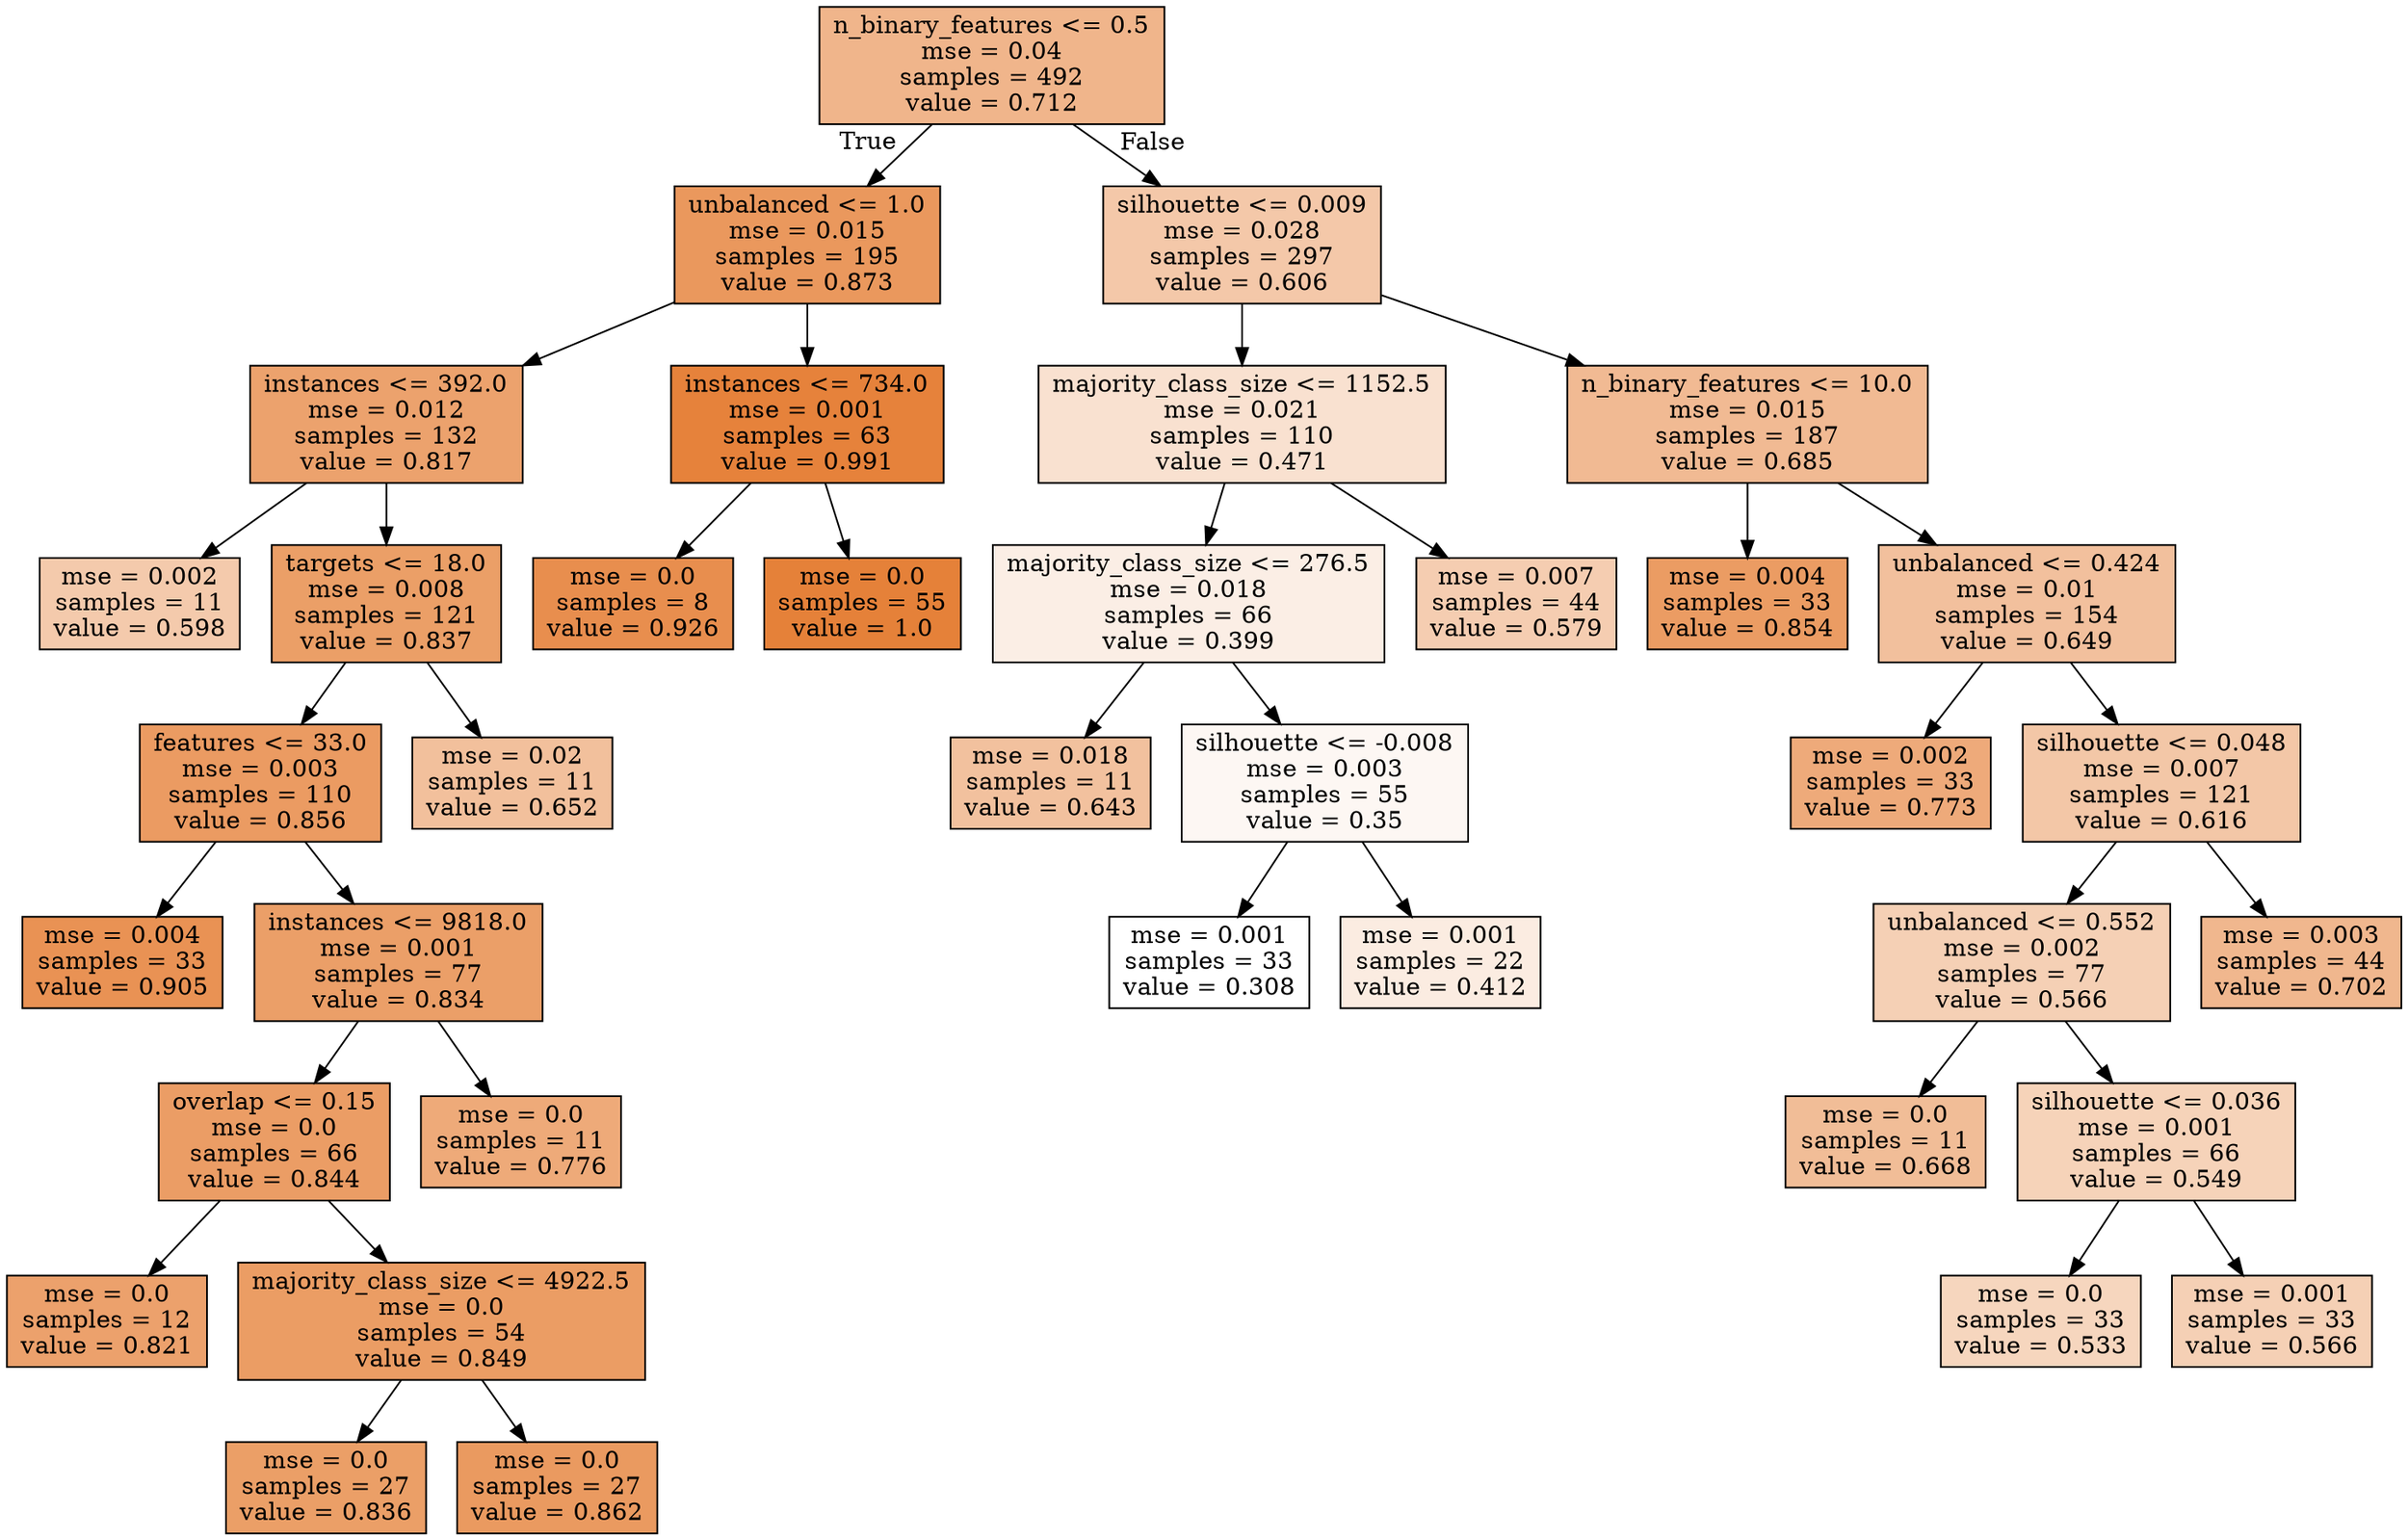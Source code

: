 digraph Tree {
node [shape=box, style="filled", color="black"] ;
0 [label="n_binary_features <= 0.5\nmse = 0.04\nsamples = 492\nvalue = 0.712", fillcolor="#e5813995"] ;
1 [label="unbalanced <= 1.0\nmse = 0.015\nsamples = 195\nvalue = 0.873", fillcolor="#e58139d0"] ;
0 -> 1 [labeldistance=2.5, labelangle=45, headlabel="True"] ;
2 [label="instances <= 392.0\nmse = 0.012\nsamples = 132\nvalue = 0.817", fillcolor="#e58139bc"] ;
1 -> 2 ;
3 [label="mse = 0.002\nsamples = 11\nvalue = 0.598", fillcolor="#e581396b"] ;
2 -> 3 ;
4 [label="targets <= 18.0\nmse = 0.008\nsamples = 121\nvalue = 0.837", fillcolor="#e58139c3"] ;
2 -> 4 ;
5 [label="features <= 33.0\nmse = 0.003\nsamples = 110\nvalue = 0.856", fillcolor="#e58139ca"] ;
4 -> 5 ;
6 [label="mse = 0.004\nsamples = 33\nvalue = 0.905", fillcolor="#e58139dc"] ;
5 -> 6 ;
7 [label="instances <= 9818.0\nmse = 0.001\nsamples = 77\nvalue = 0.834", fillcolor="#e58139c2"] ;
5 -> 7 ;
8 [label="overlap <= 0.15\nmse = 0.0\nsamples = 66\nvalue = 0.844", fillcolor="#e58139c6"] ;
7 -> 8 ;
9 [label="mse = 0.0\nsamples = 12\nvalue = 0.821", fillcolor="#e58139bd"] ;
8 -> 9 ;
10 [label="majority_class_size <= 4922.5\nmse = 0.0\nsamples = 54\nvalue = 0.849", fillcolor="#e58139c7"] ;
8 -> 10 ;
11 [label="mse = 0.0\nsamples = 27\nvalue = 0.836", fillcolor="#e58139c3"] ;
10 -> 11 ;
12 [label="mse = 0.0\nsamples = 27\nvalue = 0.862", fillcolor="#e58139cc"] ;
10 -> 12 ;
13 [label="mse = 0.0\nsamples = 11\nvalue = 0.776", fillcolor="#e58139ac"] ;
7 -> 13 ;
14 [label="mse = 0.02\nsamples = 11\nvalue = 0.652", fillcolor="#e581397f"] ;
4 -> 14 ;
15 [label="instances <= 734.0\nmse = 0.001\nsamples = 63\nvalue = 0.991", fillcolor="#e58139fc"] ;
1 -> 15 ;
16 [label="mse = 0.0\nsamples = 8\nvalue = 0.926", fillcolor="#e58139e4"] ;
15 -> 16 ;
17 [label="mse = 0.0\nsamples = 55\nvalue = 1.0", fillcolor="#e58139ff"] ;
15 -> 17 ;
18 [label="silhouette <= 0.009\nmse = 0.028\nsamples = 297\nvalue = 0.606", fillcolor="#e581396e"] ;
0 -> 18 [labeldistance=2.5, labelangle=-45, headlabel="False"] ;
19 [label="majority_class_size <= 1152.5\nmse = 0.021\nsamples = 110\nvalue = 0.471", fillcolor="#e581393c"] ;
18 -> 19 ;
20 [label="majority_class_size <= 276.5\nmse = 0.018\nsamples = 66\nvalue = 0.399", fillcolor="#e5813921"] ;
19 -> 20 ;
21 [label="mse = 0.018\nsamples = 11\nvalue = 0.643", fillcolor="#e581397c"] ;
20 -> 21 ;
22 [label="silhouette <= -0.008\nmse = 0.003\nsamples = 55\nvalue = 0.35", fillcolor="#e581390f"] ;
20 -> 22 ;
23 [label="mse = 0.001\nsamples = 33\nvalue = 0.308", fillcolor="#e5813900"] ;
22 -> 23 ;
24 [label="mse = 0.001\nsamples = 22\nvalue = 0.412", fillcolor="#e5813926"] ;
22 -> 24 ;
25 [label="mse = 0.007\nsamples = 44\nvalue = 0.579", fillcolor="#e5813964"] ;
19 -> 25 ;
26 [label="n_binary_features <= 10.0\nmse = 0.015\nsamples = 187\nvalue = 0.685", fillcolor="#e581398b"] ;
18 -> 26 ;
27 [label="mse = 0.004\nsamples = 33\nvalue = 0.854", fillcolor="#e58139c9"] ;
26 -> 27 ;
28 [label="unbalanced <= 0.424\nmse = 0.01\nsamples = 154\nvalue = 0.649", fillcolor="#e581397e"] ;
26 -> 28 ;
29 [label="mse = 0.002\nsamples = 33\nvalue = 0.773", fillcolor="#e58139ab"] ;
28 -> 29 ;
30 [label="silhouette <= 0.048\nmse = 0.007\nsamples = 121\nvalue = 0.616", fillcolor="#e5813971"] ;
28 -> 30 ;
31 [label="unbalanced <= 0.552\nmse = 0.002\nsamples = 77\nvalue = 0.566", fillcolor="#e581395f"] ;
30 -> 31 ;
32 [label="mse = 0.0\nsamples = 11\nvalue = 0.668", fillcolor="#e5813985"] ;
31 -> 32 ;
33 [label="silhouette <= 0.036\nmse = 0.001\nsamples = 66\nvalue = 0.549", fillcolor="#e5813959"] ;
31 -> 33 ;
34 [label="mse = 0.0\nsamples = 33\nvalue = 0.533", fillcolor="#e5813953"] ;
33 -> 34 ;
35 [label="mse = 0.001\nsamples = 33\nvalue = 0.566", fillcolor="#e581395f"] ;
33 -> 35 ;
36 [label="mse = 0.003\nsamples = 44\nvalue = 0.702", fillcolor="#e5813991"] ;
30 -> 36 ;
}